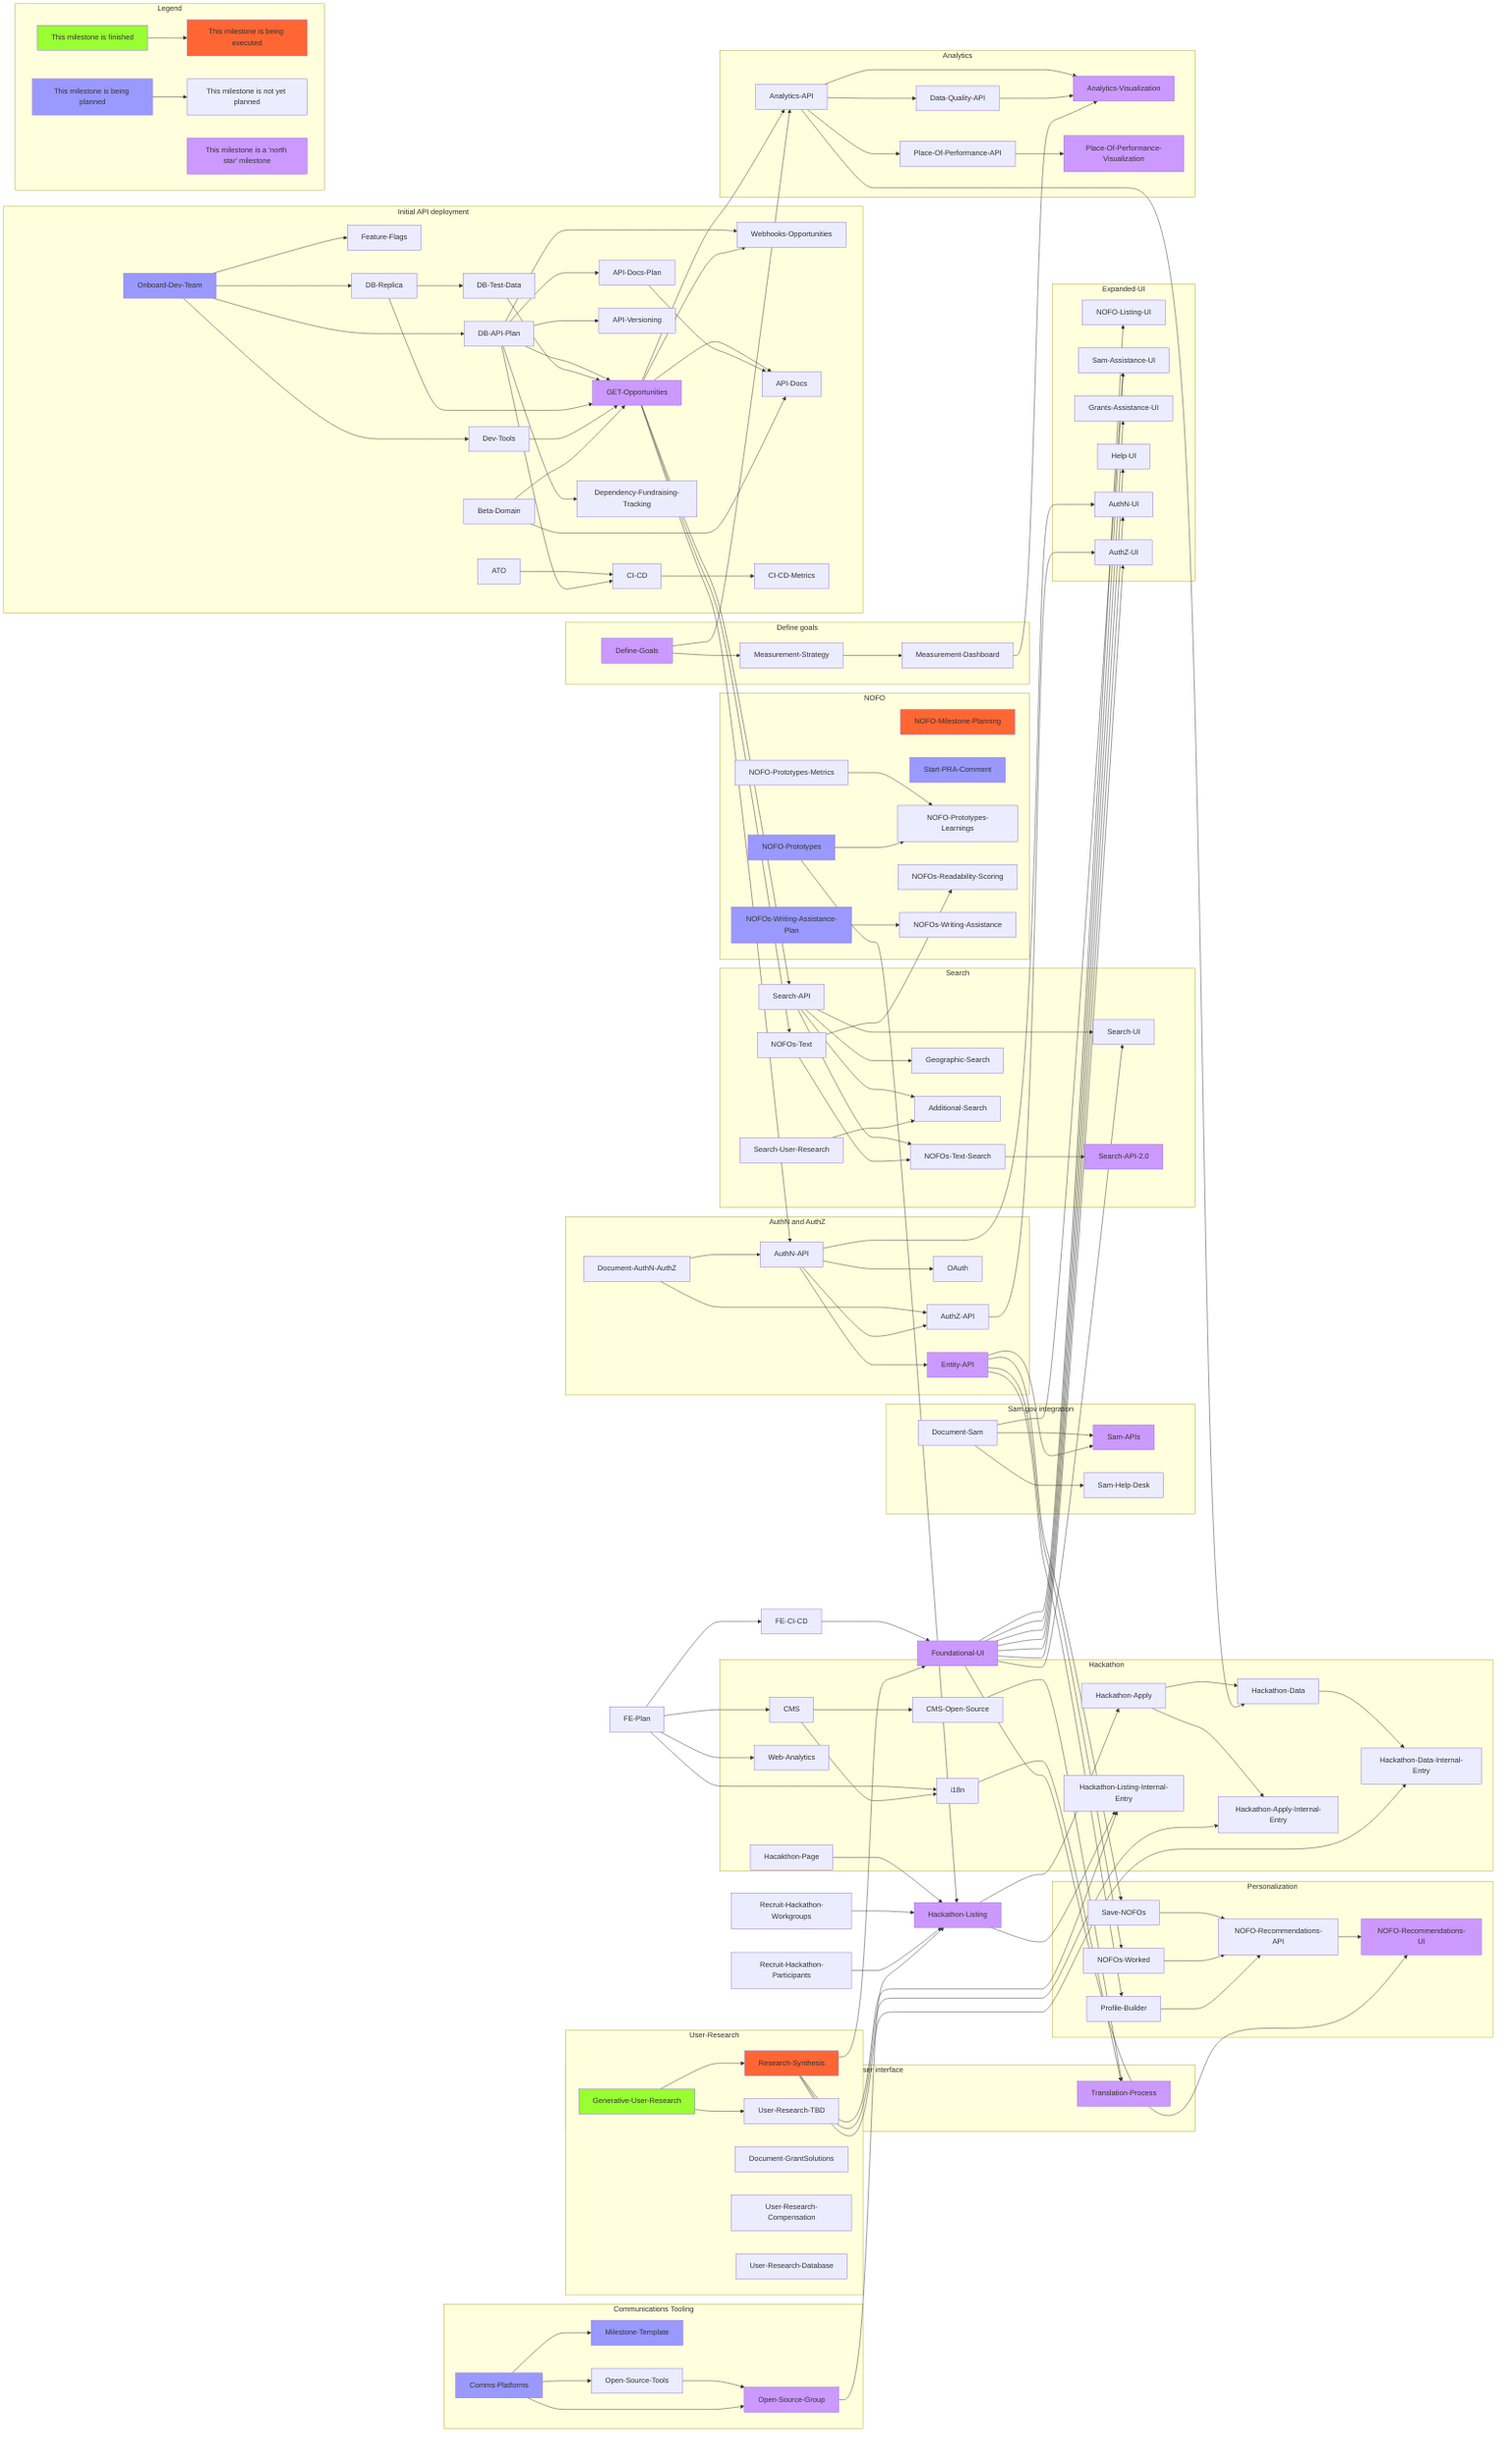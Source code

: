 %% A note on syntax:
%% 1. Since node IDs cannot have spaces, prefer to give each milestone a short name with any spaces replaced by `-`. For instance, "Development Tools Implemented" becomes "Dev-Tools".

%% For unclear reasons, PyCharm's mermaid editor does not support title attributes. Comment on or off the title as needed.

%% ---
%% title: Grants.gov modernization milestones
%% ---

%% Diagram is oriented left-to-right ("LR") rather than top-to-bottom

flowchart LR

    subgraph NOFO
        NOFO-Milestone-Planning:::executing
        NOFO-Prototypes:::planning
        Start-PRA-Comment:::planning
        NOFO-Prototypes-Metrics
        NOFO-Prototypes-Metrics & NOFO-Prototypes --> NOFO-Prototypes-Learnings
        NOFOs-Readability-Scoring
        NOFOs-Writing-Assistance-Plan:::planning --> NOFOs-Writing-Assistance
    end

    subgraph Personalization
        Save-NOFOs
        NOFOs-Worked
        Profile-Builder
        Save-NOFOs & NOFOs-Worked & Profile-Builder --> NOFO-Recommendations-API
        NOFO-Recommendations-API --> NOFO-Recommendations-UI:::northStar
    end

    subgraph User-Research
        Research-Synthesis
        Generative-User-Research:::finished --> Research-Synthesis:::executing
        Generative-User-Research --> User-Research-TBD
        Document-GrantSolutions
        User-Research-Compensation
        User-Research-Database
    end

    subgraph Sam.gov integration
        Document-Sam
        Document-Sam --> Sam-APIs:::northStar
        Document-Sam --> Sam-Help-Desk
    end

    subgraph Search
        Search-API
        NOFOs-Text
        Search-API --> Search-UI
        Search-API --> NOFOs-Text-Search
        Search-API --> Geographic-Search
        Search-User-Research
        Search-API & Search-User-Research --> Additional-Search
        NOFOs-Text --> NOFOs-Text-Search
        NOFOs-Text --> NOFOs-Readability-Scoring
        NOFOs-Text-Search --> Search-API-2.0:::northStar
    end

    subgraph AuthN and AuthZ
        Document-AuthN-AuthZ
        Document-AuthN-AuthZ --> AuthN-API
        Document-AuthN-AuthZ --> AuthZ-API
        AuthN-API --> AuthZ-API
        AuthN-API --> OAuth
        AuthN-API --> Entity-API:::northStar
        Entity-API --> Sam-APIs
        Entity-API --> Save-NOFOs
        Entity-API --> NOFOs-Worked
        Entity-API --> Profile-Builder
    end

    subgraph User interface
        FE-Plan
        FE-CI-CD
        FE-Plan --> FE-CI-CD
        FE-Plan --> CMS
        FE-Plan --> Web-Analytics
        FE-Plan & CMS --> i18n
        CMS --> CMS-Open-Source
        CMS-Open-Source & i18n --> Translation-Process:::northStar
        FE-CI-CD --> Foundational-UI:::northStar
        Research-Synthesis --> Foundational-UI
        Foundational-UI --> Search-UI
        Foundational-UI --> NOFO-Recommendations-UI
    end

    subgraph Expanded-UI
        NOFO-Listing-UI
        Foundational-UI --> NOFO-Listing-UI
        Foundational-UI --> Sam-Assistance-UI
        Document-Sam --> Sam-Assistance-UI
        Foundational-UI --> Grants-Assistance-UI
        Foundational-UI --> Help-UI
        Foundational-UI --> AuthN-UI
        Foundational-UI --> AuthZ-UI
        AuthN-API --> AuthN-UI
        AuthZ-API --> AuthZ-UI
    end

    subgraph Define goals
        Define-Goals:::northStar
        Define-Goals --> Measurement-Strategy
        Measurement-Strategy --> Measurement-Dashboard
    end

    subgraph Analytics
        Analytics-API
        Define-Goals --> Analytics-API
        Analytics-API --> Data-Quality-API
        Analytics-API & Data-Quality-API --> Analytics-Visualization:::northStar
        Measurement-Dashboard --> Analytics-Visualization
        Analytics-API --> Place-Of-Performance-API
        Place-Of-Performance-API --> Place-Of-Performance-Visualization:::northStar
    end

    subgraph Initial API deployment
        Onboard-Dev-Team:::planning
        Onboard-Dev-Team --> Dev-Tools
        Onboard-Dev-Team --> DB-API-Plan
        Onboard-Dev-Team --> Feature-Flags
        DB-API-Plan --> API-Docs-Plan
        Onboard-Dev-Team --> DB-Replica
        Beta-Domain
        DB-Replica --> DB-Test-Data
        DB-API-Plan & DB-Test-Data & DB-Replica & Dev-Tools & Beta-Domain --> GET-Opportunities:::northStar
        DB-API-Plan & GET-Opportunities --> Webhooks-Opportunities
        GET-Opportunities --> API-Docs
        GET-Opportunities --> AuthN-API
        GET-Opportunities --> Analytics-API
        API-Docs-Plan & Beta-Domain --> API-Docs
        DB-API-Plan --> API-Versioning
        ATO
        ATO --> CI-CD
        DB-API-Plan --> CI-CD
        CI-CD --> CI-CD-Metrics
        DB-API-Plan --> Dependency-Fundraising-Tracking
        GET-Opportunities --> Search-API
        GET-Opportunities --> NOFOs-Text
    end

    subgraph Hackathon
        Hacakthon-Page
        Hackathon-Data
        Hackathon-Listing:::northStar
        Recruit-Hackathon-Workgroups
        Recruit-Hackathon-Participants
        Hacakthon-Page & NOFO-Prototypes --> Hackathon-Listing
        Recruit-Hackathon-Workgroups & Recruit-Hackathon-Participants --> Hackathon-Listing
        Hackathon-Listing --> Hackathon-Apply
        Hackathon-Listing --> Hackathon-Listing-Internal-Entry
        Hackathon-Apply --> Hackathon-Data
        Hackathon-Apply --> Hackathon-Apply-Internal-Entry
        Analytics-API --> Hackathon-Data
        Hackathon-Data --> Hackathon-Data-Internal-Entry
        Research-Synthesis --> Hackathon-Listing-Internal-Entry
        Research-Synthesis --> Hackathon-Apply-Internal-Entry
        Research-Synthesis --> Hackathon-Data-Internal-Entry
    end

    subgraph Communications Tooling
        Comms-Platforms:::planning --> Milestone-Template:::planning
        Comms-Platforms --> Open-Source-Tools
        Open-Source-Tools & Comms-Platforms --> Open-Source-Group:::northStar
        Open-Source-Group --> Hackathon-Listing
    end

    subgraph Legend
        direction LR
        a1[This milestone is finished]:::finished -->         a2[This milestone is being executed]:::executing
        a3[This milestone is being planned]:::planning -->         a4[This milestone is not yet planned]
        a5[This milestone is a 'north star' milestone]:::northStar
    end


    %% Define some styles
    classDef planning fill:#9999FF
    classDef executing fill:#FF6633
    classDef finished fill:#99FF33
    classDef northStar fill:#cc99ff
